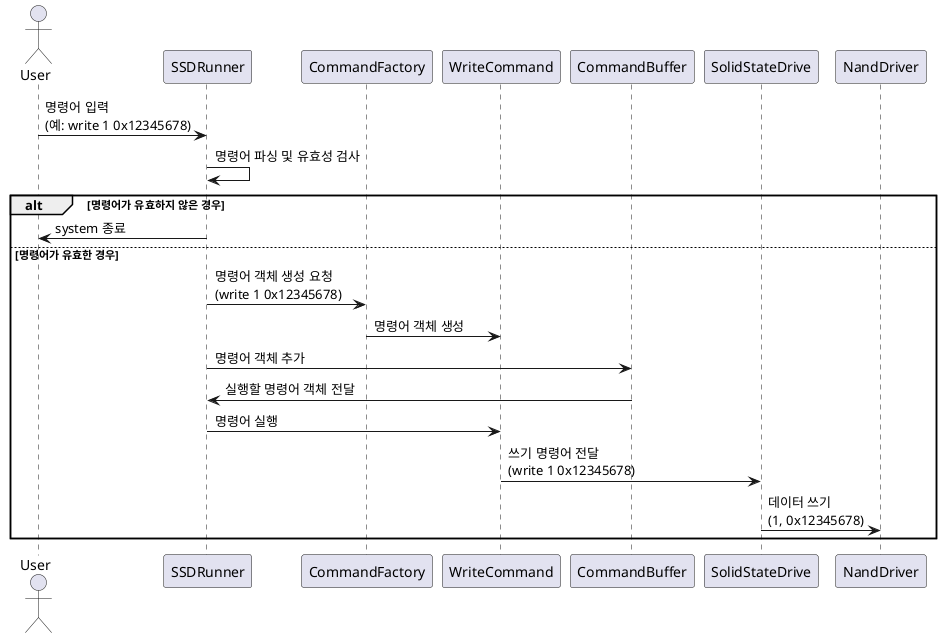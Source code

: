 @startuml
actor User

participant SSDRunner
participant CommandFactory
participant WriteCommand
participant CommandBuffer
participant SolidStateDrive
participant NandDriver

User -> SSDRunner: 명령어 입력\n(예: write 1 0x12345678)
SSDRunner -> SSDRunner: 명령어 파싱 및 유효성 검사
alt 명령어가 유효하지 않은 경우
    SSDRunner -> User: system 종료
else 명령어가 유효한 경우
    SSDRunner -> CommandFactory: 명령어 객체 생성 요청\n(write 1 0x12345678)
    CommandFactory -> WriteCommand: 명령어 객체 생성
    SSDRunner -> CommandBuffer: 명령어 객체 추가
    CommandBuffer -> SSDRunner: 실행할 명령어 객체 전달
    SSDRunner -> WriteCommand: 명령어 실행
    WriteCommand -> SolidStateDrive: 쓰기 명령어 전달\n(write 1 0x12345678)
    SolidStateDrive -> NandDriver: 데이터 쓰기\n(1, 0x12345678)
end
@enduml
